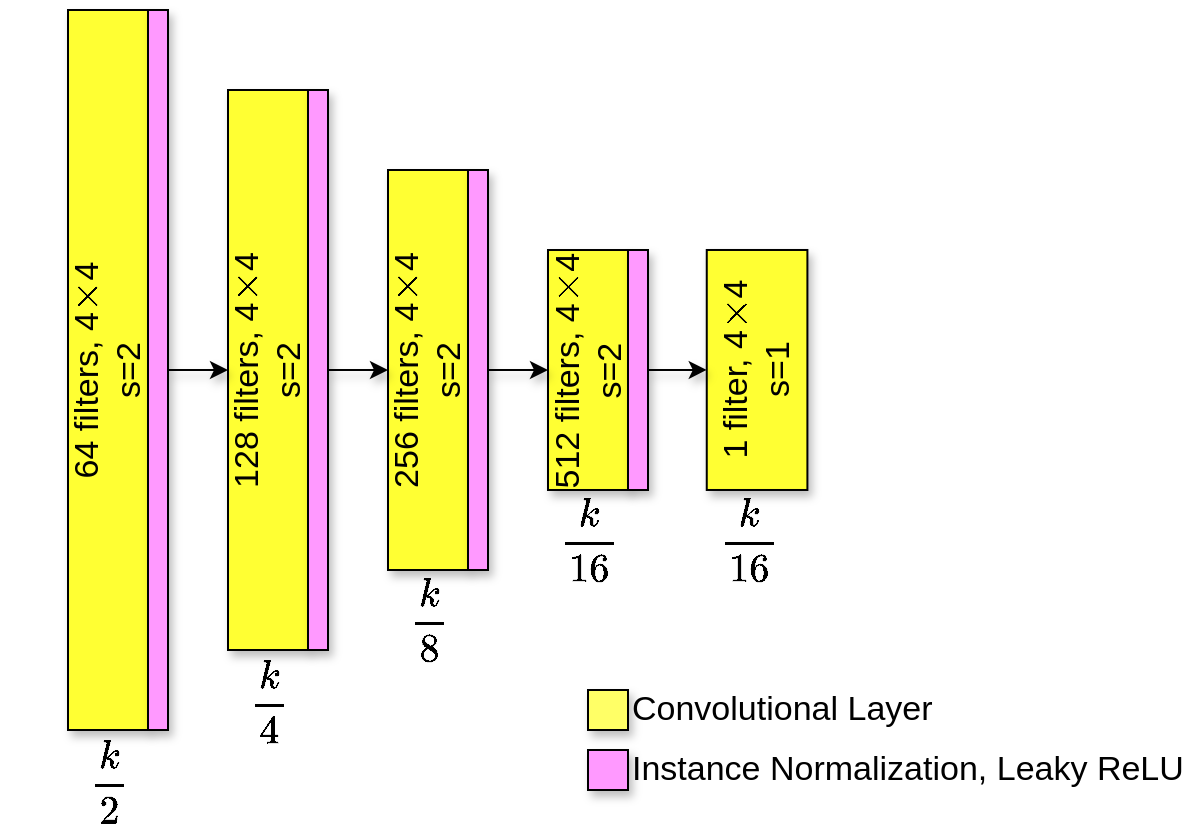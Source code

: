 <mxfile version="22.1.21" type="github">
  <diagram name="Page-1" id="EmlFeV23htqZGgdWzR2O">
    <mxGraphModel dx="1626" dy="855" grid="1" gridSize="10" guides="1" tooltips="1" connect="1" arrows="1" fold="1" page="1" pageScale="1" pageWidth="850" pageHeight="1100" math="1" shadow="0">
      <root>
        <mxCell id="0" />
        <mxCell id="1" parent="0" />
        <mxCell id="PRLLgnHdvo2RrxujhnR4-1" value="64 filters, 4`\times`4&lt;br style=&quot;font-size: 17px;&quot;&gt;s=2" style="rounded=0;whiteSpace=wrap;html=1;rotation=-90;fillColor=#FFFF33;fontSize=17;shadow=1;" parent="1" vertex="1">
          <mxGeometry x="80" y="360" width="360" height="40" as="geometry" />
        </mxCell>
        <mxCell id="PRLLgnHdvo2RrxujhnR4-2" value="128 filters, 4`\times`4&lt;br style=&quot;font-size: 17px;&quot;&gt;s=2" style="rounded=0;whiteSpace=wrap;html=1;rotation=-90;fillColor=#FFFF33;fontSize=17;shadow=1;" parent="1" vertex="1">
          <mxGeometry x="200" y="360" width="280" height="40" as="geometry" />
        </mxCell>
        <mxCell id="PRLLgnHdvo2RrxujhnR4-3" value="256 filters, 4`\times`4&lt;br style=&quot;font-size: 17px;&quot;&gt;s=2" style="rounded=0;whiteSpace=wrap;html=1;rotation=-90;fillColor=#FFFF33;fontSize=17;shadow=1;" parent="1" vertex="1">
          <mxGeometry x="320" y="360" width="200" height="40" as="geometry" />
        </mxCell>
        <mxCell id="PRLLgnHdvo2RrxujhnR4-4" value="512 filters, 4`\times`4&lt;br style=&quot;font-size: 17px;&quot;&gt;s=2" style="rounded=0;whiteSpace=wrap;html=1;rotation=-90;fillColor=#FFFF33;fontSize=17;shadow=1;" parent="1" vertex="1">
          <mxGeometry x="440.31" y="359.69" width="119.99" height="40.62" as="geometry" />
        </mxCell>
        <mxCell id="PRLLgnHdvo2RrxujhnR4-5" value="1 filter, 4`\times`4&lt;br style=&quot;font-size: 17px;&quot;&gt;s=1" style="rounded=0;whiteSpace=wrap;html=1;rotation=-90;fillColor=#FFFF33;fontSize=17;shadow=1;" parent="1" vertex="1">
          <mxGeometry x="524.54" y="354.83" width="120" height="50.32" as="geometry" />
        </mxCell>
        <mxCell id="PRLLgnHdvo2RrxujhnR4-6" value="" style="rounded=0;whiteSpace=wrap;html=1;fillColor=#FF99FF;fontSize=17;shadow=1;" parent="1" vertex="1">
          <mxGeometry x="280" y="200" width="10" height="360" as="geometry" />
        </mxCell>
        <mxCell id="PRLLgnHdvo2RrxujhnR4-9" value="" style="rounded=0;whiteSpace=wrap;html=1;fillColor=#FF99FF;fontSize=17;shadow=1;" parent="1" vertex="1">
          <mxGeometry x="360" y="240" width="10" height="280" as="geometry" />
        </mxCell>
        <mxCell id="PRLLgnHdvo2RrxujhnR4-10" value="" style="rounded=0;whiteSpace=wrap;html=1;fillColor=#FF99FF;fontSize=17;shadow=1;" parent="1" vertex="1">
          <mxGeometry x="440" y="280" width="10" height="200" as="geometry" />
        </mxCell>
        <mxCell id="PRLLgnHdvo2RrxujhnR4-11" value="" style="rounded=0;whiteSpace=wrap;html=1;fillColor=#FF99FF;fontSize=17;shadow=1;" parent="1" vertex="1">
          <mxGeometry x="520" y="320" width="10" height="120" as="geometry" />
        </mxCell>
        <mxCell id="PRLLgnHdvo2RrxujhnR4-13" value="`frac{k}{2}`" style="text;html=1;align=center;verticalAlign=middle;resizable=0;points=[];autosize=1;strokeColor=none;fillColor=none;fontSize=17;shadow=1;" parent="1" vertex="1">
          <mxGeometry x="210" y="570" width="100" height="30" as="geometry" />
        </mxCell>
        <mxCell id="PRLLgnHdvo2RrxujhnR4-14" value="`frac{k}{4}`" style="text;html=1;align=center;verticalAlign=middle;resizable=0;points=[];autosize=1;strokeColor=none;fillColor=none;fontSize=17;shadow=1;" parent="1" vertex="1">
          <mxGeometry x="290" y="530" width="100" height="30" as="geometry" />
        </mxCell>
        <mxCell id="PRLLgnHdvo2RrxujhnR4-15" value="`frac{k}{8}`" style="text;html=1;align=center;verticalAlign=middle;resizable=0;points=[];autosize=1;strokeColor=none;fillColor=none;fontSize=17;shadow=1;" parent="1" vertex="1">
          <mxGeometry x="370" y="490" width="100" height="30" as="geometry" />
        </mxCell>
        <mxCell id="PRLLgnHdvo2RrxujhnR4-16" value="`frac{k}{16}`" style="text;html=1;align=center;verticalAlign=middle;resizable=0;points=[];autosize=1;strokeColor=none;fillColor=none;fontSize=17;shadow=1;" parent="1" vertex="1">
          <mxGeometry x="445.3" y="450" width="110" height="30" as="geometry" />
        </mxCell>
        <mxCell id="PRLLgnHdvo2RrxujhnR4-17" value="`frac{k}{16}`" style="text;html=1;align=center;verticalAlign=middle;resizable=0;points=[];autosize=1;strokeColor=none;fillColor=none;fontSize=17;shadow=1;" parent="1" vertex="1">
          <mxGeometry x="524.69" y="450" width="110" height="30" as="geometry" />
        </mxCell>
        <mxCell id="PRLLgnHdvo2RrxujhnR4-18" value="" style="endArrow=classic;html=1;rounded=0;exitX=1;exitY=0.5;exitDx=0;exitDy=0;entryX=0.5;entryY=0;entryDx=0;entryDy=0;fontSize=17;shadow=1;" parent="1" source="PRLLgnHdvo2RrxujhnR4-6" target="PRLLgnHdvo2RrxujhnR4-2" edge="1">
          <mxGeometry width="50" height="50" relative="1" as="geometry">
            <mxPoint x="360" y="440" as="sourcePoint" />
            <mxPoint x="410" y="390" as="targetPoint" />
          </mxGeometry>
        </mxCell>
        <mxCell id="PRLLgnHdvo2RrxujhnR4-19" value="" style="endArrow=classic;html=1;rounded=0;exitX=1;exitY=0.5;exitDx=0;exitDy=0;entryX=0.5;entryY=0;entryDx=0;entryDy=0;fontSize=17;shadow=1;" parent="1" source="PRLLgnHdvo2RrxujhnR4-9" target="PRLLgnHdvo2RrxujhnR4-3" edge="1">
          <mxGeometry width="50" height="50" relative="1" as="geometry">
            <mxPoint x="300" y="390" as="sourcePoint" />
            <mxPoint x="330" y="390" as="targetPoint" />
          </mxGeometry>
        </mxCell>
        <mxCell id="PRLLgnHdvo2RrxujhnR4-20" value="" style="endArrow=classic;html=1;rounded=0;exitX=1;exitY=0.5;exitDx=0;exitDy=0;entryX=0.5;entryY=0;entryDx=0;entryDy=0;fontSize=17;shadow=1;" parent="1" source="PRLLgnHdvo2RrxujhnR4-10" target="PRLLgnHdvo2RrxujhnR4-4" edge="1">
          <mxGeometry width="50" height="50" relative="1" as="geometry">
            <mxPoint x="310" y="400" as="sourcePoint" />
            <mxPoint x="340" y="400" as="targetPoint" />
          </mxGeometry>
        </mxCell>
        <mxCell id="PRLLgnHdvo2RrxujhnR4-21" value="" style="endArrow=classic;html=1;rounded=0;exitX=1;exitY=0.5;exitDx=0;exitDy=0;entryX=0.5;entryY=0;entryDx=0;entryDy=0;fontSize=17;shadow=1;" parent="1" source="PRLLgnHdvo2RrxujhnR4-11" target="PRLLgnHdvo2RrxujhnR4-5" edge="1">
          <mxGeometry width="50" height="50" relative="1" as="geometry">
            <mxPoint x="320" y="410" as="sourcePoint" />
            <mxPoint x="350" y="410" as="targetPoint" />
          </mxGeometry>
        </mxCell>
        <mxCell id="PRLLgnHdvo2RrxujhnR4-22" value="Convolutional Layer" style="rounded=0;html=1;fillColor=#FFFF66;labelPosition=right;verticalLabelPosition=middle;align=left;verticalAlign=middle;fontSize=17;shadow=1;" parent="1" vertex="1">
          <mxGeometry x="500" y="540" width="20" height="20" as="geometry" />
        </mxCell>
        <mxCell id="PRLLgnHdvo2RrxujhnR4-23" value="Instance Normalization, Leaky ReLU" style="rounded=0;html=1;fillColor=#FF99FF;labelPosition=right;verticalLabelPosition=middle;align=left;verticalAlign=middle;fontSize=17;shadow=1;" parent="1" vertex="1">
          <mxGeometry x="500" y="570" width="20" height="20" as="geometry" />
        </mxCell>
      </root>
    </mxGraphModel>
  </diagram>
</mxfile>
